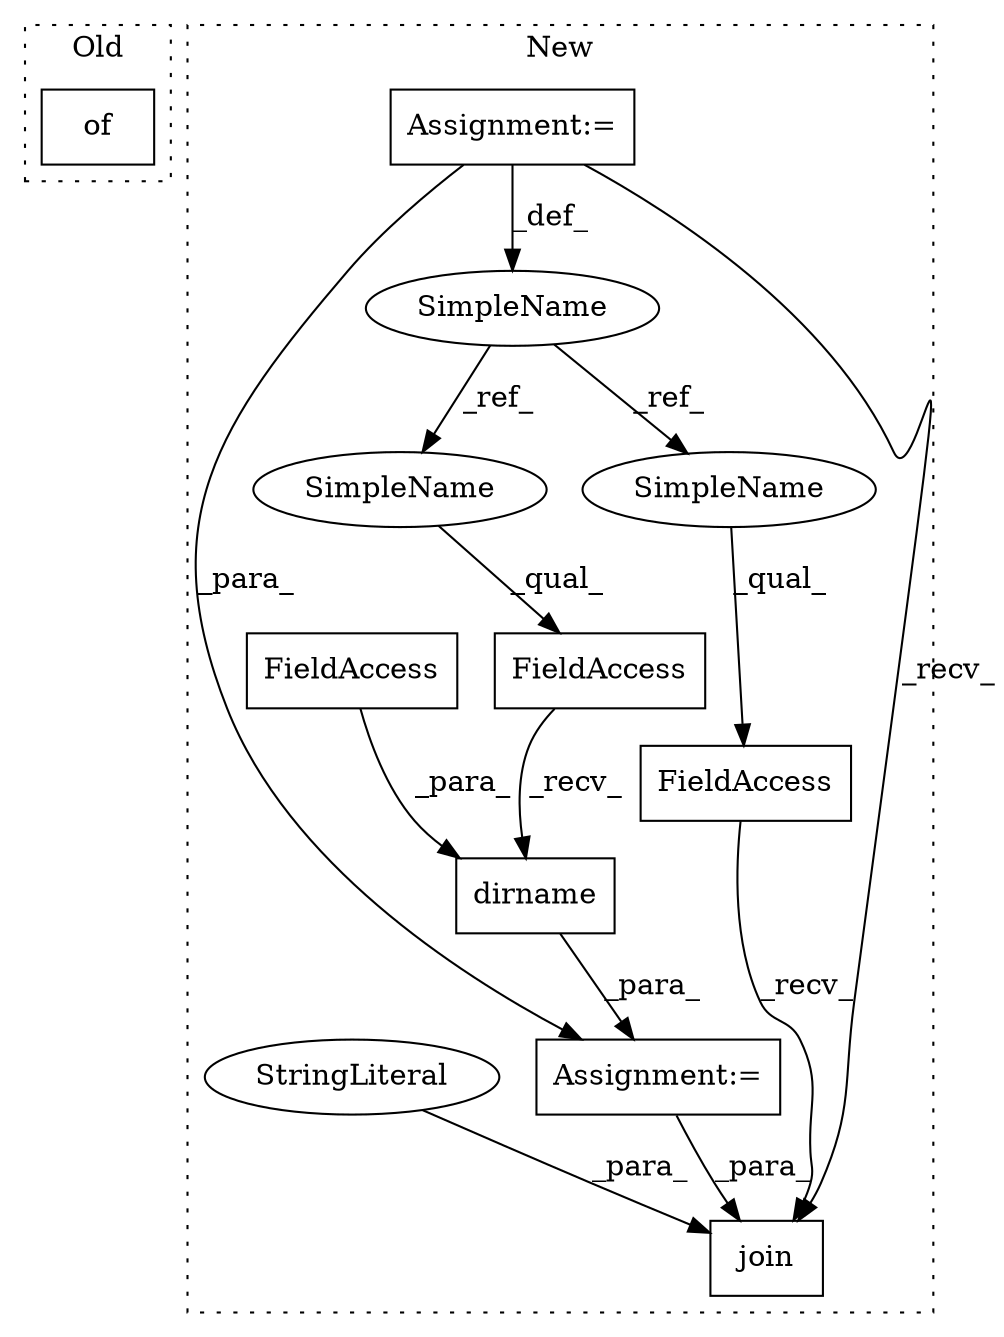 digraph G {
subgraph cluster0 {
1 [label="of" a="32" s="585,620" l="3,1" shape="box"];
label = "Old";
style="dotted";
}
subgraph cluster1 {
2 [label="dirname" a="32" s="208,224" l="8,1" shape="box"];
3 [label="FieldAccess" a="22" s="200" l="7" shape="box"];
4 [label="Assignment:=" a="7" s="199" l="1" shape="box"];
5 [label="FieldAccess" a="22" s="216" l="8" shape="box"];
6 [label="SimpleName" a="42" s="160" l="2" shape="ellipse"];
7 [label="FieldAccess" a="22" s="522" l="7" shape="box"];
8 [label="Assignment:=" a="7" s="160" l="2" shape="box"];
9 [label="join" a="32" s="530,559" l="5,1" shape="box"];
10 [label="StringLiteral" a="45" s="545" l="14" shape="ellipse"];
11 [label="SimpleName" a="42" s="200" l="2" shape="ellipse"];
12 [label="SimpleName" a="42" s="522" l="2" shape="ellipse"];
label = "New";
style="dotted";
}
2 -> 4 [label="_para_"];
3 -> 2 [label="_recv_"];
4 -> 9 [label="_para_"];
5 -> 2 [label="_para_"];
6 -> 11 [label="_ref_"];
6 -> 12 [label="_ref_"];
7 -> 9 [label="_recv_"];
8 -> 4 [label="_para_"];
8 -> 6 [label="_def_"];
8 -> 9 [label="_recv_"];
10 -> 9 [label="_para_"];
11 -> 3 [label="_qual_"];
12 -> 7 [label="_qual_"];
}